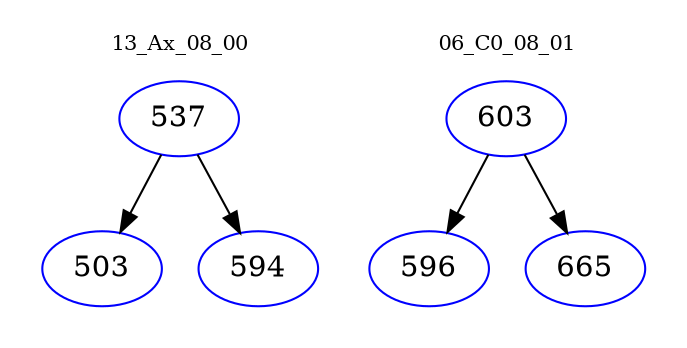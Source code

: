 digraph{
subgraph cluster_0 {
color = white
label = "13_Ax_08_00";
fontsize=10;
T0_537 [label="537", color="blue"]
T0_537 -> T0_503 [color="black"]
T0_503 [label="503", color="blue"]
T0_537 -> T0_594 [color="black"]
T0_594 [label="594", color="blue"]
}
subgraph cluster_1 {
color = white
label = "06_C0_08_01";
fontsize=10;
T1_603 [label="603", color="blue"]
T1_603 -> T1_596 [color="black"]
T1_596 [label="596", color="blue"]
T1_603 -> T1_665 [color="black"]
T1_665 [label="665", color="blue"]
}
}
